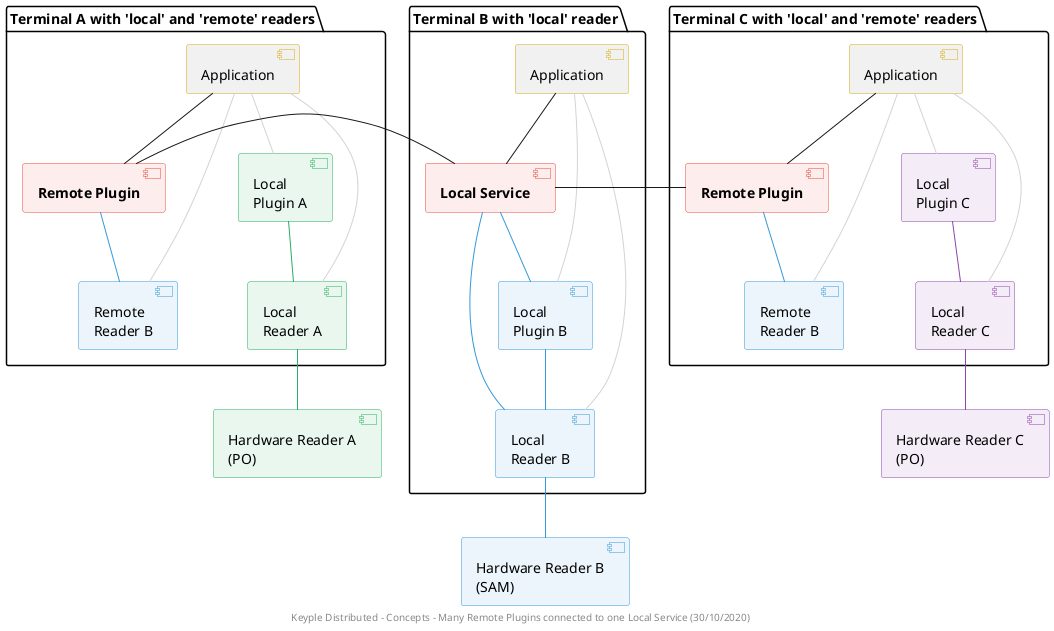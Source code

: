 @startuml
footer
    Keyple Distributed - Concepts - Many Remote Plugins connected to one Local Service (30/10/2020)
end footer

' == THEME ==

'Couleurs issues de : https://htmlcolorcodes.com/fr/tableau-de-couleur/tableau-de-couleur-design-plat/
!define COLOR_RED E74C3C
!define COLOR_PURPLE 8E44AD
!define COLOR_BLUE 3498DB
!define COLOR_GREEN 27AE60
!define COLOR_GREY 2C3E50
skinparam Shadowing false
skinparam component {
    BorderColor #D4AC0D
    ' Red
    BackgroundColor<<red>> #FDEDEC
    BorderColor<<red>> #E74C3C
    ' Purple
    BackgroundColor<<purple>> #F4ECF7
    BorderColor<<purple>> #8E44AD
    ' blue
    BackgroundColor<<blue>> #EBF5FB
    BorderColor<<blue>> #3498DB
    ' Green
    BackgroundColor<<green>> #E9F7EF
    BorderColor<<green>> #27AE60
    ' Grey
    BackgroundColor<<grey>> #EAECEE
    BorderColor<<grey>> #2C3E50
}
hide <<red>> stereotype
hide <<purple>> stereotype
hide <<blue>> stereotype
hide <<green>> stereotype
hide <<grey>> stereotype

' == CONTENT ==

[Hardware Reader A\n(PO)] as readerA <<green>>
[Hardware Reader B\n(SAM)] as readerB <<blue>>
[Hardware Reader C\n(PO)] as readerC <<purple>>
package "Terminal A with 'local' and 'remote' readers" {
    [Application] as appA
    [**Remote Plugin**] as remotePluginA <<red>>
    [Remote\nReader B] as remoteReaderA <<blue>>
    [Local\nPlugin A] as localPluginA <<green>>
    [Local\nReader A] as localReaderA <<green>>
}
package "Terminal B with 'local' reader" {
    [Application] as appB
    [**Local Service**] as localServiceB <<red>>
    [Local\nPlugin B] as localPluginB <<blue>>
    [Local\nReader B] as localReaderB <<blue>>
}
package "Terminal C with 'local' and 'remote' readers" {
    [Application] as appC
    [**Remote Plugin**] as remotePluginC <<red>>
    [Remote\nReader B] as remoteReaderC <<blue>>
    [Local\nPlugin C] as localPluginC <<purple>>
    [Local\nReader C] as localReaderC <<purple>>
}

'utilisation

appA -- remotePluginA
appA -- remoteReaderA #LightGrey
appA -- localPluginA #LightGrey
appA -- localReaderA #LightGrey
remotePluginA -- remoteReaderA #COLOR_BLUE
localPluginA -- localReaderA #COLOR_GREEN
localReaderA -- readerA #COLOR_GREEN

remotePluginA - localServiceB

appB -- localServiceB
appB -- localPluginB #LightGrey
appB -- localReaderB #LightGrey
localServiceB -- localPluginB #COLOR_BLUE
localServiceB -- localReaderB #COLOR_BLUE
localPluginB -- localReaderB #COLOR_BLUE
localReaderB -- readerB #COLOR_BLUE

localServiceB - remotePluginC

appC -- remotePluginC
appC -- remoteReaderC #LightGrey
appC -- localPluginC #LightGrey
appC -- localReaderC #LightGrey
remotePluginC -- remoteReaderC #COLOR_BLUE
localPluginC -- localReaderC #COLOR_PURPLE
localReaderC -- readerC #COLOR_PURPLE

@enduml